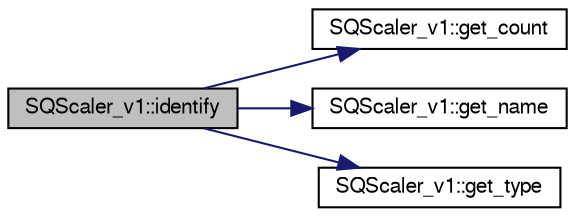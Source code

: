 digraph "SQScaler_v1::identify"
{
  bgcolor="transparent";
  edge [fontname="FreeSans",fontsize="10",labelfontname="FreeSans",labelfontsize="10"];
  node [fontname="FreeSans",fontsize="10",shape=record];
  rankdir="LR";
  Node1 [label="SQScaler_v1::identify",height=0.2,width=0.4,color="black", fillcolor="grey75", style="filled" fontcolor="black"];
  Node1 -> Node2 [color="midnightblue",fontsize="10",style="solid",fontname="FreeSans"];
  Node2 [label="SQScaler_v1::get_count",height=0.2,width=0.4,color="black",URL="$d4/d64/classSQScaler__v1.html#a7b640c5b69095f47cdb0a744cf998bb4"];
  Node1 -> Node3 [color="midnightblue",fontsize="10",style="solid",fontname="FreeSans"];
  Node3 [label="SQScaler_v1::get_name",height=0.2,width=0.4,color="black",URL="$d4/d64/classSQScaler__v1.html#ad7c940527fa9d04cbb087c4b05ca9323"];
  Node1 -> Node4 [color="midnightblue",fontsize="10",style="solid",fontname="FreeSans"];
  Node4 [label="SQScaler_v1::get_type",height=0.2,width=0.4,color="black",URL="$d4/d64/classSQScaler__v1.html#ac0fe1d48e4b769fc827b42cbc03f3206"];
}
